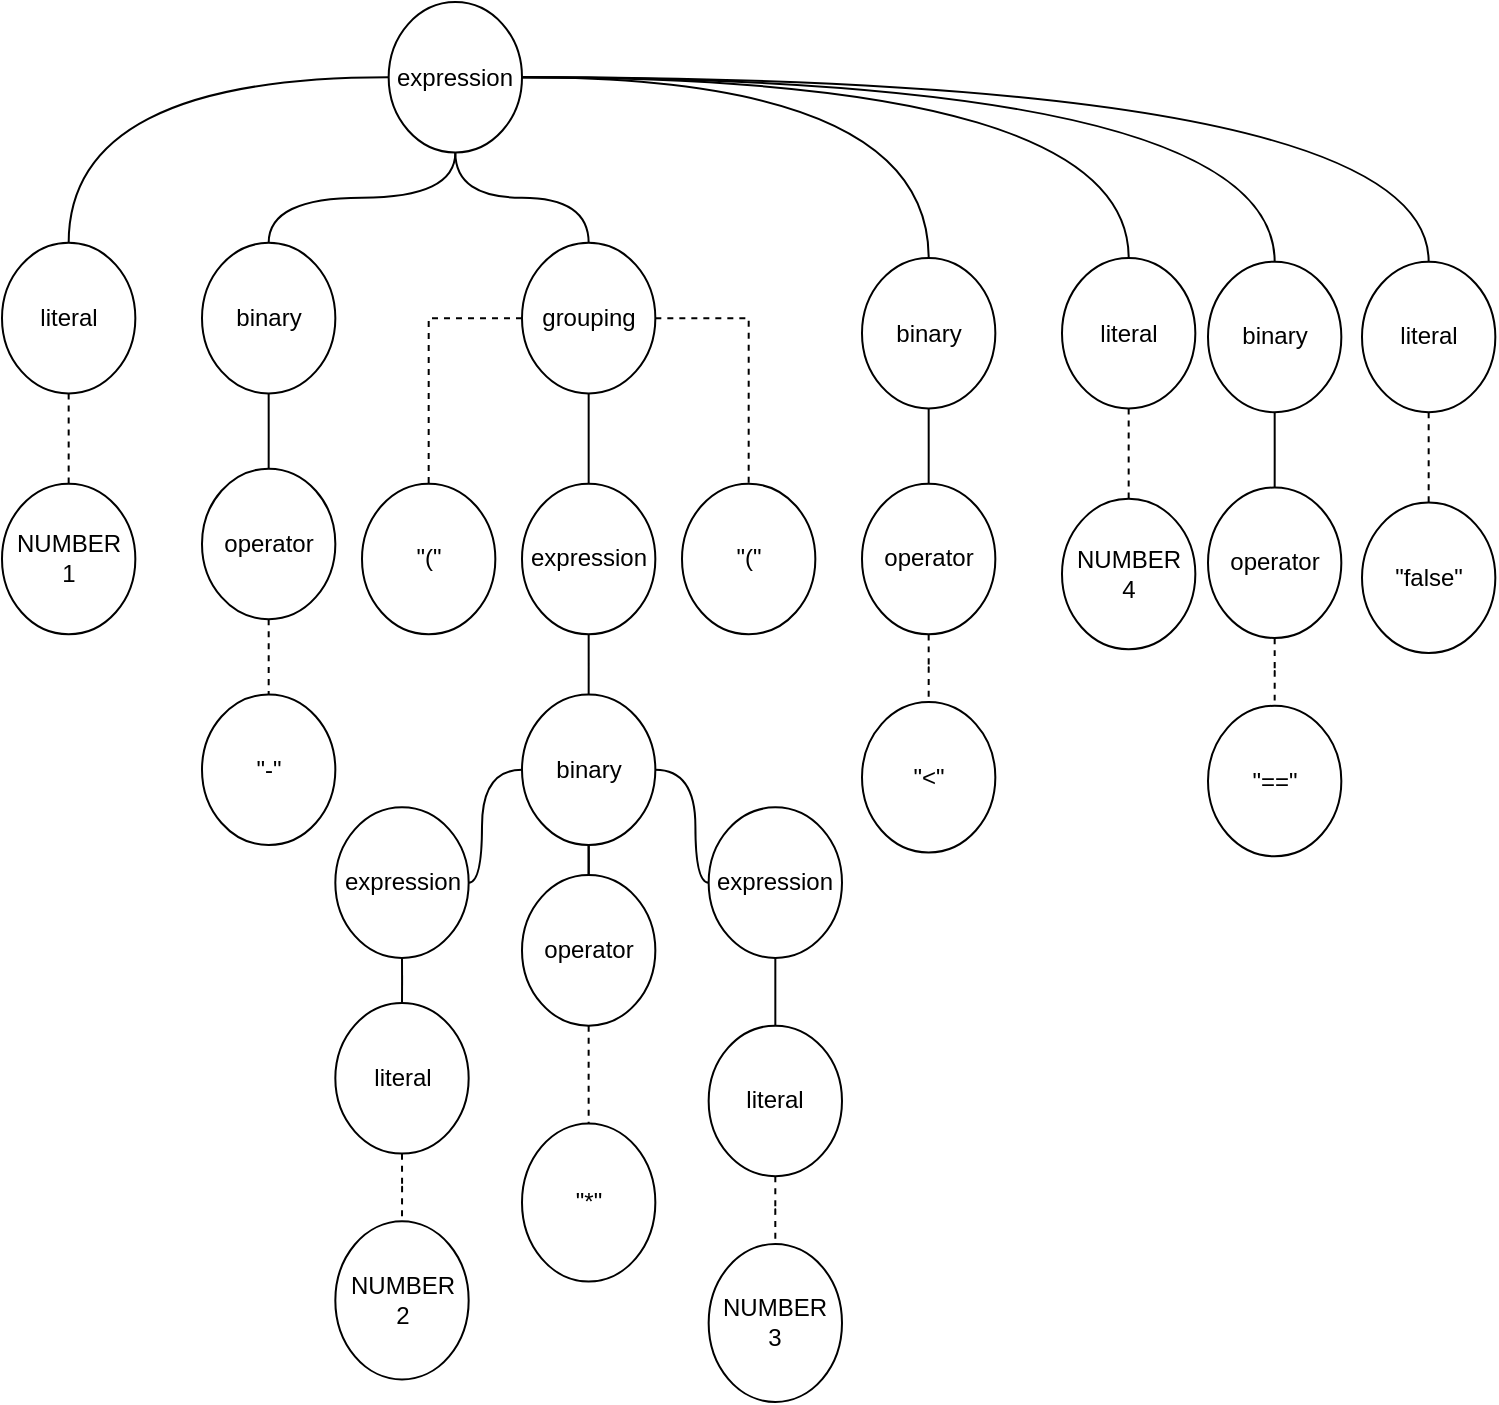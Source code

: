 <mxfile version="27.0.9">
  <diagram name="Page-1" id="wS6ybLGtpA1fKfZ6P94B">
    <mxGraphModel dx="849" dy="1225" grid="1" gridSize="10" guides="1" tooltips="1" connect="1" arrows="1" fold="1" page="1" pageScale="1" pageWidth="850" pageHeight="1100" math="0" shadow="0">
      <root>
        <mxCell id="0" />
        <mxCell id="1" parent="0" />
        <mxCell id="PNRhBpoby8cJeE1J83G8-16" style="edgeStyle=orthogonalEdgeStyle;shape=connector;rounded=0;orthogonalLoop=1;jettySize=auto;html=1;entryX=0.5;entryY=0;entryDx=0;entryDy=0;strokeColor=default;align=center;verticalAlign=middle;fontFamily=Helvetica;fontSize=11;fontColor=default;labelBackgroundColor=default;startFill=0;endArrow=none;curved=1;" edge="1" parent="1" source="PNRhBpoby8cJeE1J83G8-1" target="PNRhBpoby8cJeE1J83G8-15">
          <mxGeometry relative="1" as="geometry" />
        </mxCell>
        <mxCell id="PNRhBpoby8cJeE1J83G8-52" style="edgeStyle=orthogonalEdgeStyle;shape=connector;curved=1;rounded=0;orthogonalLoop=1;jettySize=auto;html=1;entryX=0.5;entryY=0;entryDx=0;entryDy=0;strokeColor=default;align=center;verticalAlign=middle;fontFamily=Helvetica;fontSize=11;fontColor=default;labelBackgroundColor=default;startFill=0;endArrow=none;" edge="1" parent="1" source="PNRhBpoby8cJeE1J83G8-1" target="PNRhBpoby8cJeE1J83G8-48">
          <mxGeometry relative="1" as="geometry" />
        </mxCell>
        <mxCell id="PNRhBpoby8cJeE1J83G8-64" style="edgeStyle=orthogonalEdgeStyle;shape=connector;curved=1;rounded=0;orthogonalLoop=1;jettySize=auto;html=1;entryX=0.5;entryY=0;entryDx=0;entryDy=0;strokeColor=default;align=center;verticalAlign=middle;fontFamily=Helvetica;fontSize=11;fontColor=default;labelBackgroundColor=default;startFill=0;endArrow=none;" edge="1" parent="1" source="PNRhBpoby8cJeE1J83G8-1" target="PNRhBpoby8cJeE1J83G8-60">
          <mxGeometry relative="1" as="geometry" />
        </mxCell>
        <mxCell id="PNRhBpoby8cJeE1J83G8-68" style="edgeStyle=orthogonalEdgeStyle;shape=connector;curved=1;rounded=0;orthogonalLoop=1;jettySize=auto;html=1;entryX=0.5;entryY=0;entryDx=0;entryDy=0;strokeColor=default;align=center;verticalAlign=middle;fontFamily=Helvetica;fontSize=11;fontColor=default;labelBackgroundColor=default;startFill=0;endArrow=none;" edge="1" parent="1" source="PNRhBpoby8cJeE1J83G8-1" target="PNRhBpoby8cJeE1J83G8-65">
          <mxGeometry relative="1" as="geometry" />
        </mxCell>
        <mxCell id="PNRhBpoby8cJeE1J83G8-1" value="expression" style="ellipse;whiteSpace=wrap;html=1;container=0;" vertex="1" parent="1">
          <mxGeometry x="253.333" y="210" width="66.667" height="75.269" as="geometry" />
        </mxCell>
        <mxCell id="PNRhBpoby8cJeE1J83G8-2" value="literal" style="ellipse;whiteSpace=wrap;html=1;container=0;" vertex="1" parent="1">
          <mxGeometry x="60" y="330.43" width="66.667" height="75.269" as="geometry" />
        </mxCell>
        <mxCell id="PNRhBpoby8cJeE1J83G8-4" value="" style="endArrow=none;html=1;rounded=0;edgeStyle=orthogonalEdgeStyle;curved=1;entryX=0;entryY=0.5;entryDx=0;entryDy=0;exitX=0.5;exitY=0;exitDx=0;exitDy=0;" edge="1" parent="1" source="PNRhBpoby8cJeE1J83G8-2" target="PNRhBpoby8cJeE1J83G8-1">
          <mxGeometry width="50" height="50" relative="1" as="geometry">
            <mxPoint x="193.333" y="353.011" as="sourcePoint" />
            <mxPoint x="226.667" y="315.376" as="targetPoint" />
          </mxGeometry>
        </mxCell>
        <mxCell id="PNRhBpoby8cJeE1J83G8-5" value="" style="endArrow=none;dashed=1;html=1;rounded=0;exitX=0.5;exitY=1;exitDx=0;exitDy=0;entryX=0.5;entryY=0;entryDx=0;entryDy=0;" edge="1" parent="1" source="PNRhBpoby8cJeE1J83G8-2" target="PNRhBpoby8cJeE1J83G8-6">
          <mxGeometry width="50" height="50" relative="1" as="geometry">
            <mxPoint x="233.333" y="405.699" as="sourcePoint" />
            <mxPoint x="93.333" y="473.441" as="targetPoint" />
          </mxGeometry>
        </mxCell>
        <mxCell id="PNRhBpoby8cJeE1J83G8-6" value="NUMBER&lt;div&gt;1&lt;/div&gt;" style="ellipse;whiteSpace=wrap;html=1;container=0;" vertex="1" parent="1">
          <mxGeometry x="60" y="450.86" width="66.667" height="75.269" as="geometry" />
        </mxCell>
        <mxCell id="PNRhBpoby8cJeE1J83G8-10" value="" style="edgeStyle=orthogonalEdgeStyle;rounded=0;orthogonalLoop=1;jettySize=auto;html=1;strokeColor=none;" edge="1" parent="1" source="PNRhBpoby8cJeE1J83G8-7">
          <mxGeometry relative="1" as="geometry">
            <mxPoint x="193.333" y="450.86" as="targetPoint" />
          </mxGeometry>
        </mxCell>
        <mxCell id="PNRhBpoby8cJeE1J83G8-11" value="" style="edgeStyle=orthogonalEdgeStyle;rounded=0;orthogonalLoop=1;jettySize=auto;html=1;endArrow=none;startFill=0;entryX=0.5;entryY=0;entryDx=0;entryDy=0;" edge="1" parent="1" source="PNRhBpoby8cJeE1J83G8-7" target="PNRhBpoby8cJeE1J83G8-12">
          <mxGeometry relative="1" as="geometry">
            <mxPoint x="193.333" y="450.86" as="targetPoint" />
          </mxGeometry>
        </mxCell>
        <mxCell id="PNRhBpoby8cJeE1J83G8-7" value="binary" style="ellipse;whiteSpace=wrap;html=1;container=0;" vertex="1" parent="1">
          <mxGeometry x="160" y="330.43" width="66.667" height="75.269" as="geometry" />
        </mxCell>
        <mxCell id="PNRhBpoby8cJeE1J83G8-8" value="" style="endArrow=none;html=1;rounded=0;edgeStyle=orthogonalEdgeStyle;curved=1;entryX=0.5;entryY=1;entryDx=0;entryDy=0;exitX=0.5;exitY=0;exitDx=0;exitDy=0;" edge="1" parent="1" source="PNRhBpoby8cJeE1J83G8-7" target="PNRhBpoby8cJeE1J83G8-1">
          <mxGeometry width="50" height="50" relative="1" as="geometry">
            <mxPoint x="193.333" y="330.43" as="sourcePoint" />
            <mxPoint x="260" y="262.688" as="targetPoint" />
          </mxGeometry>
        </mxCell>
        <mxCell id="PNRhBpoby8cJeE1J83G8-29" value="" style="edgeStyle=orthogonalEdgeStyle;shape=connector;curved=1;rounded=0;orthogonalLoop=1;jettySize=auto;html=1;strokeColor=default;align=center;verticalAlign=middle;fontFamily=Helvetica;fontSize=11;fontColor=default;labelBackgroundColor=default;startFill=0;endArrow=none;dashed=1;" edge="1" parent="1" source="PNRhBpoby8cJeE1J83G8-12" target="PNRhBpoby8cJeE1J83G8-28">
          <mxGeometry relative="1" as="geometry" />
        </mxCell>
        <mxCell id="PNRhBpoby8cJeE1J83G8-12" value="operator" style="ellipse;whiteSpace=wrap;html=1;container=0;" vertex="1" parent="1">
          <mxGeometry x="160" y="443.333" width="66.667" height="75.269" as="geometry" />
        </mxCell>
        <mxCell id="PNRhBpoby8cJeE1J83G8-20" style="edgeStyle=orthogonalEdgeStyle;shape=connector;curved=1;rounded=0;orthogonalLoop=1;jettySize=auto;html=1;entryX=0.5;entryY=0;entryDx=0;entryDy=0;strokeColor=default;align=center;verticalAlign=middle;fontFamily=Helvetica;fontSize=11;fontColor=default;labelBackgroundColor=default;startFill=0;endArrow=none;" edge="1" parent="1" source="PNRhBpoby8cJeE1J83G8-15" target="PNRhBpoby8cJeE1J83G8-19">
          <mxGeometry relative="1" as="geometry" />
        </mxCell>
        <mxCell id="PNRhBpoby8cJeE1J83G8-15" value="grouping" style="ellipse;whiteSpace=wrap;html=1;container=0;" vertex="1" parent="1">
          <mxGeometry x="320" y="330.43" width="66.667" height="75.269" as="geometry" />
        </mxCell>
        <mxCell id="PNRhBpoby8cJeE1J83G8-17" value="" style="edgeStyle=orthogonalEdgeStyle;shape=connector;rounded=0;orthogonalLoop=1;jettySize=auto;html=1;strokeColor=default;align=center;verticalAlign=middle;fontFamily=Helvetica;fontSize=11;fontColor=default;labelBackgroundColor=default;startFill=0;endArrow=none;dashed=1;exitX=0;exitY=0.5;exitDx=0;exitDy=0;" edge="1" parent="1" target="PNRhBpoby8cJeE1J83G8-18" source="PNRhBpoby8cJeE1J83G8-15">
          <mxGeometry relative="1" as="geometry">
            <mxPoint x="280" y="413.226" as="sourcePoint" />
          </mxGeometry>
        </mxCell>
        <mxCell id="PNRhBpoby8cJeE1J83G8-18" value="&quot;(&quot;" style="ellipse;whiteSpace=wrap;html=1;container=0;" vertex="1" parent="1">
          <mxGeometry x="240" y="450.86" width="66.667" height="75.269" as="geometry" />
        </mxCell>
        <mxCell id="PNRhBpoby8cJeE1J83G8-25" value="" style="edgeStyle=orthogonalEdgeStyle;shape=connector;curved=1;rounded=0;orthogonalLoop=1;jettySize=auto;html=1;strokeColor=default;align=center;verticalAlign=middle;fontFamily=Helvetica;fontSize=11;fontColor=default;labelBackgroundColor=default;startFill=0;endArrow=none;" edge="1" parent="1" source="PNRhBpoby8cJeE1J83G8-19" target="PNRhBpoby8cJeE1J83G8-24">
          <mxGeometry relative="1" as="geometry" />
        </mxCell>
        <mxCell id="PNRhBpoby8cJeE1J83G8-19" value="expression" style="ellipse;whiteSpace=wrap;html=1;container=0;" vertex="1" parent="1">
          <mxGeometry x="320" y="450.86" width="66.667" height="75.269" as="geometry" />
        </mxCell>
        <mxCell id="PNRhBpoby8cJeE1J83G8-22" value="" style="edgeStyle=orthogonalEdgeStyle;shape=connector;rounded=0;orthogonalLoop=1;jettySize=auto;html=1;strokeColor=default;align=center;verticalAlign=middle;fontFamily=Helvetica;fontSize=11;fontColor=default;labelBackgroundColor=default;startFill=0;endArrow=none;dashed=1;exitX=1;exitY=0.5;exitDx=0;exitDy=0;" edge="1" parent="1" target="PNRhBpoby8cJeE1J83G8-23" source="PNRhBpoby8cJeE1J83G8-15">
          <mxGeometry relative="1" as="geometry">
            <mxPoint x="446.667" y="368.065" as="sourcePoint" />
          </mxGeometry>
        </mxCell>
        <mxCell id="PNRhBpoby8cJeE1J83G8-23" value="&quot;(&quot;" style="ellipse;whiteSpace=wrap;html=1;container=0;" vertex="1" parent="1">
          <mxGeometry x="400" y="450.86" width="66.667" height="75.269" as="geometry" />
        </mxCell>
        <mxCell id="PNRhBpoby8cJeE1J83G8-27" value="" style="edgeStyle=orthogonalEdgeStyle;shape=connector;curved=1;rounded=0;orthogonalLoop=1;jettySize=auto;html=1;strokeColor=default;align=center;verticalAlign=middle;fontFamily=Helvetica;fontSize=11;fontColor=default;labelBackgroundColor=default;startFill=0;endArrow=none;" edge="1" parent="1" source="PNRhBpoby8cJeE1J83G8-24" target="PNRhBpoby8cJeE1J83G8-26">
          <mxGeometry relative="1" as="geometry" />
        </mxCell>
        <mxCell id="PNRhBpoby8cJeE1J83G8-31" value="" style="edgeStyle=orthogonalEdgeStyle;shape=connector;curved=1;rounded=0;orthogonalLoop=1;jettySize=auto;html=1;strokeColor=default;align=center;verticalAlign=middle;fontFamily=Helvetica;fontSize=11;fontColor=default;labelBackgroundColor=default;startFill=0;endArrow=none;" edge="1" parent="1" source="PNRhBpoby8cJeE1J83G8-24" target="PNRhBpoby8cJeE1J83G8-30">
          <mxGeometry relative="1" as="geometry" />
        </mxCell>
        <mxCell id="PNRhBpoby8cJeE1J83G8-32" value="" style="edgeStyle=orthogonalEdgeStyle;shape=connector;curved=1;rounded=0;orthogonalLoop=1;jettySize=auto;html=1;strokeColor=default;align=center;verticalAlign=middle;fontFamily=Helvetica;fontSize=11;fontColor=default;labelBackgroundColor=default;startFill=0;endArrow=none;" edge="1" parent="1" source="PNRhBpoby8cJeE1J83G8-24" target="PNRhBpoby8cJeE1J83G8-30">
          <mxGeometry relative="1" as="geometry" />
        </mxCell>
        <mxCell id="PNRhBpoby8cJeE1J83G8-34" value="" style="edgeStyle=orthogonalEdgeStyle;shape=connector;curved=1;rounded=0;orthogonalLoop=1;jettySize=auto;html=1;strokeColor=default;align=center;verticalAlign=middle;fontFamily=Helvetica;fontSize=11;fontColor=default;labelBackgroundColor=default;startFill=0;endArrow=none;" edge="1" parent="1" source="PNRhBpoby8cJeE1J83G8-24" target="PNRhBpoby8cJeE1J83G8-33">
          <mxGeometry relative="1" as="geometry" />
        </mxCell>
        <mxCell id="PNRhBpoby8cJeE1J83G8-24" value="binary" style="ellipse;whiteSpace=wrap;html=1;container=0;" vertex="1" parent="1">
          <mxGeometry x="320" y="556.237" width="66.667" height="75.269" as="geometry" />
        </mxCell>
        <mxCell id="PNRhBpoby8cJeE1J83G8-36" value="" style="edgeStyle=orthogonalEdgeStyle;shape=connector;curved=1;rounded=0;orthogonalLoop=1;jettySize=auto;html=1;strokeColor=default;align=center;verticalAlign=middle;fontFamily=Helvetica;fontSize=11;fontColor=default;labelBackgroundColor=default;startFill=0;endArrow=none;" edge="1" parent="1" source="PNRhBpoby8cJeE1J83G8-26" target="PNRhBpoby8cJeE1J83G8-35">
          <mxGeometry relative="1" as="geometry" />
        </mxCell>
        <mxCell id="PNRhBpoby8cJeE1J83G8-26" value="expression" style="ellipse;whiteSpace=wrap;html=1;container=0;" vertex="1" parent="1">
          <mxGeometry x="226.667" y="612.688" width="66.667" height="75.269" as="geometry" />
        </mxCell>
        <mxCell id="PNRhBpoby8cJeE1J83G8-28" value="&quot;-&quot;" style="ellipse;whiteSpace=wrap;html=1;container=0;" vertex="1" parent="1">
          <mxGeometry x="160" y="556.237" width="66.667" height="75.269" as="geometry" />
        </mxCell>
        <mxCell id="PNRhBpoby8cJeE1J83G8-30" value="operator" style="ellipse;whiteSpace=wrap;html=1;container=0;" vertex="1" parent="1">
          <mxGeometry x="320" y="646.559" width="66.667" height="75.269" as="geometry" />
        </mxCell>
        <mxCell id="PNRhBpoby8cJeE1J83G8-33" value="expression" style="ellipse;whiteSpace=wrap;html=1;container=0;" vertex="1" parent="1">
          <mxGeometry x="413.333" y="612.688" width="66.667" height="75.269" as="geometry" />
        </mxCell>
        <mxCell id="PNRhBpoby8cJeE1J83G8-38" value="" style="edgeStyle=orthogonalEdgeStyle;shape=connector;curved=1;rounded=0;orthogonalLoop=1;jettySize=auto;html=1;strokeColor=default;align=center;verticalAlign=middle;fontFamily=Helvetica;fontSize=11;fontColor=default;labelBackgroundColor=default;startFill=0;endArrow=none;dashed=1;" edge="1" parent="1" source="PNRhBpoby8cJeE1J83G8-35" target="PNRhBpoby8cJeE1J83G8-37">
          <mxGeometry relative="1" as="geometry" />
        </mxCell>
        <mxCell id="PNRhBpoby8cJeE1J83G8-35" value="literal" style="ellipse;whiteSpace=wrap;html=1;container=0;" vertex="1" parent="1">
          <mxGeometry x="226.667" y="710.538" width="66.667" height="75.269" as="geometry" />
        </mxCell>
        <mxCell id="PNRhBpoby8cJeE1J83G8-37" value="&lt;div&gt;NUMBER&lt;/div&gt;2" style="ellipse;whiteSpace=wrap;html=1;container=0;" vertex="1" parent="1">
          <mxGeometry x="226.667" y="819.677" width="66.667" height="79.032" as="geometry" />
        </mxCell>
        <mxCell id="PNRhBpoby8cJeE1J83G8-40" value="" style="edgeStyle=orthogonalEdgeStyle;shape=connector;curved=1;rounded=0;orthogonalLoop=1;jettySize=auto;html=1;strokeColor=default;align=center;verticalAlign=middle;fontFamily=Helvetica;fontSize=11;fontColor=default;labelBackgroundColor=default;startFill=0;endArrow=none;dashed=1;exitX=0.5;exitY=1;exitDx=0;exitDy=0;" edge="1" parent="1" target="PNRhBpoby8cJeE1J83G8-41" source="PNRhBpoby8cJeE1J83G8-30">
          <mxGeometry relative="1" as="geometry">
            <mxPoint x="353.333" y="736.882" as="sourcePoint" />
          </mxGeometry>
        </mxCell>
        <mxCell id="PNRhBpoby8cJeE1J83G8-41" value="&quot;*&quot;" style="ellipse;whiteSpace=wrap;html=1;container=0;" vertex="1" parent="1">
          <mxGeometry x="320" y="770.753" width="66.667" height="79.032" as="geometry" />
        </mxCell>
        <mxCell id="PNRhBpoby8cJeE1J83G8-42" value="" style="edgeStyle=orthogonalEdgeStyle;shape=connector;curved=1;rounded=0;orthogonalLoop=1;jettySize=auto;html=1;strokeColor=default;align=center;verticalAlign=middle;fontFamily=Helvetica;fontSize=11;fontColor=default;labelBackgroundColor=default;startFill=0;endArrow=none;exitX=0.5;exitY=1;exitDx=0;exitDy=0;" edge="1" parent="1" target="PNRhBpoby8cJeE1J83G8-44" source="PNRhBpoby8cJeE1J83G8-33">
          <mxGeometry relative="1" as="geometry">
            <mxPoint x="446.667" y="699.247" as="sourcePoint" />
          </mxGeometry>
        </mxCell>
        <mxCell id="PNRhBpoby8cJeE1J83G8-43" value="" style="edgeStyle=orthogonalEdgeStyle;shape=connector;curved=1;rounded=0;orthogonalLoop=1;jettySize=auto;html=1;strokeColor=default;align=center;verticalAlign=middle;fontFamily=Helvetica;fontSize=11;fontColor=default;labelBackgroundColor=default;startFill=0;endArrow=none;dashed=1;" edge="1" parent="1" source="PNRhBpoby8cJeE1J83G8-44" target="PNRhBpoby8cJeE1J83G8-45">
          <mxGeometry relative="1" as="geometry" />
        </mxCell>
        <mxCell id="PNRhBpoby8cJeE1J83G8-44" value="literal" style="ellipse;whiteSpace=wrap;html=1;container=0;" vertex="1" parent="1">
          <mxGeometry x="413.333" y="721.828" width="66.667" height="75.269" as="geometry" />
        </mxCell>
        <mxCell id="PNRhBpoby8cJeE1J83G8-45" value="&lt;div&gt;NUMBER&lt;/div&gt;3" style="ellipse;whiteSpace=wrap;html=1;container=0;" vertex="1" parent="1">
          <mxGeometry x="413.333" y="830.968" width="66.667" height="79.032" as="geometry" />
        </mxCell>
        <mxCell id="PNRhBpoby8cJeE1J83G8-46" value="" style="edgeStyle=orthogonalEdgeStyle;rounded=0;orthogonalLoop=1;jettySize=auto;html=1;strokeColor=none;" edge="1" parent="1" source="PNRhBpoby8cJeE1J83G8-48">
          <mxGeometry relative="1" as="geometry">
            <mxPoint x="523.337" y="458.387" as="targetPoint" />
          </mxGeometry>
        </mxCell>
        <mxCell id="PNRhBpoby8cJeE1J83G8-47" value="" style="edgeStyle=orthogonalEdgeStyle;rounded=0;orthogonalLoop=1;jettySize=auto;html=1;endArrow=none;startFill=0;entryX=0.5;entryY=0;entryDx=0;entryDy=0;" edge="1" parent="1" source="PNRhBpoby8cJeE1J83G8-48" target="PNRhBpoby8cJeE1J83G8-50">
          <mxGeometry relative="1" as="geometry">
            <mxPoint x="523.337" y="458.387" as="targetPoint" />
          </mxGeometry>
        </mxCell>
        <mxCell id="PNRhBpoby8cJeE1J83G8-48" value="binary" style="ellipse;whiteSpace=wrap;html=1;container=0;" vertex="1" parent="1">
          <mxGeometry x="490.003" y="337.957" width="66.667" height="75.269" as="geometry" />
        </mxCell>
        <mxCell id="PNRhBpoby8cJeE1J83G8-49" value="" style="edgeStyle=orthogonalEdgeStyle;shape=connector;curved=1;rounded=0;orthogonalLoop=1;jettySize=auto;html=1;strokeColor=default;align=center;verticalAlign=middle;fontFamily=Helvetica;fontSize=11;fontColor=default;labelBackgroundColor=default;startFill=0;endArrow=none;dashed=1;" edge="1" parent="1" source="PNRhBpoby8cJeE1J83G8-50" target="PNRhBpoby8cJeE1J83G8-51">
          <mxGeometry relative="1" as="geometry" />
        </mxCell>
        <mxCell id="PNRhBpoby8cJeE1J83G8-50" value="operator" style="ellipse;whiteSpace=wrap;html=1;container=0;" vertex="1" parent="1">
          <mxGeometry x="490.003" y="450.86" width="66.667" height="75.269" as="geometry" />
        </mxCell>
        <mxCell id="PNRhBpoby8cJeE1J83G8-51" value="&quot;&amp;lt;&quot;" style="ellipse;whiteSpace=wrap;html=1;container=0;" vertex="1" parent="1">
          <mxGeometry x="490.003" y="560.003" width="66.667" height="75.269" as="geometry" />
        </mxCell>
        <mxCell id="PNRhBpoby8cJeE1J83G8-57" style="edgeStyle=orthogonalEdgeStyle;shape=connector;curved=1;rounded=0;orthogonalLoop=1;jettySize=auto;html=1;entryX=1;entryY=0.5;entryDx=0;entryDy=0;strokeColor=default;align=center;verticalAlign=middle;fontFamily=Helvetica;fontSize=11;fontColor=default;labelBackgroundColor=default;startFill=0;endArrow=none;" edge="1" parent="1" source="PNRhBpoby8cJeE1J83G8-54" target="PNRhBpoby8cJeE1J83G8-1">
          <mxGeometry relative="1" as="geometry">
            <Array as="points">
              <mxPoint x="623" y="248" />
            </Array>
          </mxGeometry>
        </mxCell>
        <mxCell id="PNRhBpoby8cJeE1J83G8-54" value="literal" style="ellipse;whiteSpace=wrap;html=1;container=0;" vertex="1" parent="1">
          <mxGeometry x="590" y="337.96" width="66.667" height="75.269" as="geometry" />
        </mxCell>
        <mxCell id="PNRhBpoby8cJeE1J83G8-55" value="" style="endArrow=none;dashed=1;html=1;rounded=0;exitX=0.5;exitY=1;exitDx=0;exitDy=0;entryX=0.5;entryY=0;entryDx=0;entryDy=0;" edge="1" parent="1" source="PNRhBpoby8cJeE1J83G8-54" target="PNRhBpoby8cJeE1J83G8-56">
          <mxGeometry width="50" height="50" relative="1" as="geometry">
            <mxPoint x="763.333" y="413.229" as="sourcePoint" />
            <mxPoint x="623.333" y="480.971" as="targetPoint" />
          </mxGeometry>
        </mxCell>
        <mxCell id="PNRhBpoby8cJeE1J83G8-56" value="NUMBER&lt;div&gt;4&lt;/div&gt;" style="ellipse;whiteSpace=wrap;html=1;container=0;" vertex="1" parent="1">
          <mxGeometry x="590" y="458.39" width="66.667" height="75.269" as="geometry" />
        </mxCell>
        <mxCell id="PNRhBpoby8cJeE1J83G8-58" value="" style="edgeStyle=orthogonalEdgeStyle;rounded=0;orthogonalLoop=1;jettySize=auto;html=1;strokeColor=none;" edge="1" parent="1" source="PNRhBpoby8cJeE1J83G8-60">
          <mxGeometry relative="1" as="geometry">
            <mxPoint x="696.333" y="460.27" as="targetPoint" />
          </mxGeometry>
        </mxCell>
        <mxCell id="PNRhBpoby8cJeE1J83G8-59" value="" style="edgeStyle=orthogonalEdgeStyle;rounded=0;orthogonalLoop=1;jettySize=auto;html=1;endArrow=none;startFill=0;entryX=0.5;entryY=0;entryDx=0;entryDy=0;" edge="1" parent="1" source="PNRhBpoby8cJeE1J83G8-60" target="PNRhBpoby8cJeE1J83G8-62">
          <mxGeometry relative="1" as="geometry">
            <mxPoint x="696.333" y="460.27" as="targetPoint" />
          </mxGeometry>
        </mxCell>
        <mxCell id="PNRhBpoby8cJeE1J83G8-60" value="binary" style="ellipse;whiteSpace=wrap;html=1;container=0;" vertex="1" parent="1">
          <mxGeometry x="663" y="339.84" width="66.667" height="75.269" as="geometry" />
        </mxCell>
        <mxCell id="PNRhBpoby8cJeE1J83G8-61" value="" style="edgeStyle=orthogonalEdgeStyle;shape=connector;curved=1;rounded=0;orthogonalLoop=1;jettySize=auto;html=1;strokeColor=default;align=center;verticalAlign=middle;fontFamily=Helvetica;fontSize=11;fontColor=default;labelBackgroundColor=default;startFill=0;endArrow=none;dashed=1;" edge="1" parent="1" source="PNRhBpoby8cJeE1J83G8-62" target="PNRhBpoby8cJeE1J83G8-63">
          <mxGeometry relative="1" as="geometry" />
        </mxCell>
        <mxCell id="PNRhBpoby8cJeE1J83G8-62" value="operator" style="ellipse;whiteSpace=wrap;html=1;container=0;" vertex="1" parent="1">
          <mxGeometry x="663" y="452.743" width="66.667" height="75.269" as="geometry" />
        </mxCell>
        <mxCell id="PNRhBpoby8cJeE1J83G8-63" value="&quot;==&quot;" style="ellipse;whiteSpace=wrap;html=1;container=0;" vertex="1" parent="1">
          <mxGeometry x="663" y="561.886" width="66.667" height="75.269" as="geometry" />
        </mxCell>
        <mxCell id="PNRhBpoby8cJeE1J83G8-65" value="literal" style="ellipse;whiteSpace=wrap;html=1;container=0;" vertex="1" parent="1">
          <mxGeometry x="740" y="339.84" width="66.667" height="75.269" as="geometry" />
        </mxCell>
        <mxCell id="PNRhBpoby8cJeE1J83G8-66" value="" style="endArrow=none;dashed=1;html=1;rounded=0;exitX=0.5;exitY=1;exitDx=0;exitDy=0;entryX=0.5;entryY=0;entryDx=0;entryDy=0;" edge="1" parent="1" source="PNRhBpoby8cJeE1J83G8-65" target="PNRhBpoby8cJeE1J83G8-67">
          <mxGeometry width="50" height="50" relative="1" as="geometry">
            <mxPoint x="913.333" y="415.109" as="sourcePoint" />
            <mxPoint x="773.333" y="482.851" as="targetPoint" />
          </mxGeometry>
        </mxCell>
        <mxCell id="PNRhBpoby8cJeE1J83G8-67" value="&quot;false&quot;" style="ellipse;whiteSpace=wrap;html=1;container=0;" vertex="1" parent="1">
          <mxGeometry x="740" y="460.27" width="66.667" height="75.269" as="geometry" />
        </mxCell>
      </root>
    </mxGraphModel>
  </diagram>
</mxfile>
